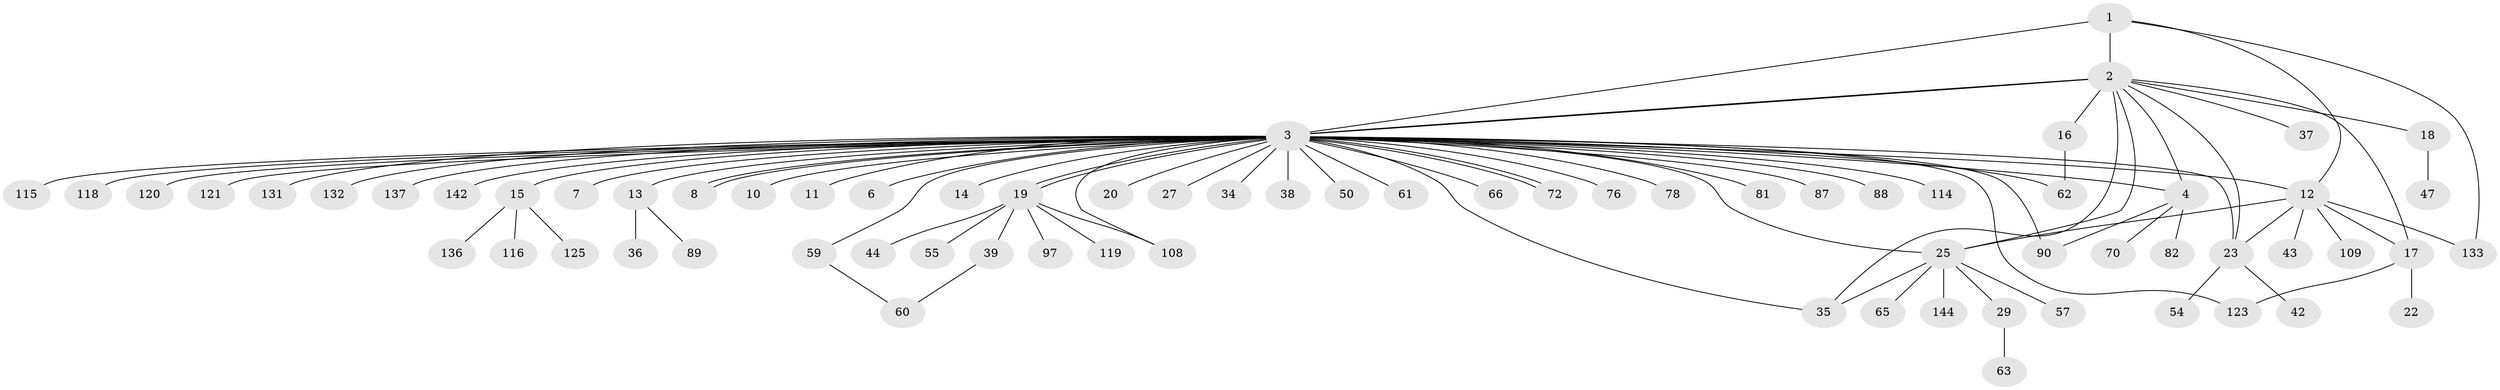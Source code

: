 // original degree distribution, {7: 0.013605442176870748, 17: 0.006802721088435374, 53: 0.006802721088435374, 5: 0.04081632653061224, 1: 0.5510204081632653, 3: 0.1292517006802721, 4: 0.02040816326530612, 2: 0.20408163265306123, 8: 0.013605442176870748, 10: 0.006802721088435374, 6: 0.006802721088435374}
// Generated by graph-tools (version 1.1) at 2025/14/03/09/25 04:14:21]
// undirected, 73 vertices, 92 edges
graph export_dot {
graph [start="1"]
  node [color=gray90,style=filled];
  1 [super="+64+83+110+146"];
  2 [super="+41+26+71+93+140+141+21+24+45"];
  3 [super="+51+5+9+46+49"];
  4;
  6;
  7;
  8 [super="+32"];
  10;
  11 [super="+40"];
  12;
  13;
  14;
  15;
  16;
  17;
  18 [super="+33+73"];
  19 [super="+30"];
  20;
  22;
  23 [super="+52+31+28"];
  25 [super="+69"];
  27;
  29;
  34;
  35 [super="+58+75"];
  36 [super="+48"];
  37;
  38 [super="+113"];
  39;
  42 [super="+53"];
  43;
  44;
  47;
  50;
  54;
  55;
  57 [super="+122"];
  59;
  60 [super="+85"];
  61 [super="+100"];
  62 [super="+91"];
  63;
  65;
  66 [super="+124"];
  70;
  72 [super="+104"];
  76;
  78;
  81;
  82;
  87;
  88;
  89 [super="+99"];
  90 [super="+103"];
  97;
  108;
  109;
  114;
  115;
  116;
  118;
  119;
  120;
  121;
  123 [super="+127"];
  125;
  131;
  132;
  133;
  136;
  137;
  142;
  144;
  1 -- 2 [weight=2];
  1 -- 3;
  1 -- 12;
  1 -- 133;
  2 -- 3 [weight=4];
  2 -- 3;
  2 -- 16 [weight=2];
  2 -- 17;
  2 -- 18;
  2 -- 25;
  2 -- 4;
  2 -- 23;
  2 -- 37;
  2 -- 35;
  3 -- 4;
  3 -- 6;
  3 -- 7;
  3 -- 8;
  3 -- 8;
  3 -- 10;
  3 -- 11;
  3 -- 12;
  3 -- 13;
  3 -- 14;
  3 -- 15 [weight=2];
  3 -- 19 [weight=2];
  3 -- 19;
  3 -- 20;
  3 -- 27;
  3 -- 38;
  3 -- 59;
  3 -- 61;
  3 -- 62;
  3 -- 66;
  3 -- 72;
  3 -- 72;
  3 -- 76;
  3 -- 78;
  3 -- 81;
  3 -- 87;
  3 -- 88;
  3 -- 108;
  3 -- 114;
  3 -- 115;
  3 -- 118;
  3 -- 120;
  3 -- 121;
  3 -- 123 [weight=2];
  3 -- 131;
  3 -- 132;
  3 -- 137;
  3 -- 142;
  3 -- 90;
  3 -- 35;
  3 -- 23;
  3 -- 25;
  3 -- 34;
  3 -- 50;
  4 -- 70;
  4 -- 82;
  4 -- 90;
  12 -- 17;
  12 -- 23;
  12 -- 43;
  12 -- 109;
  12 -- 133;
  12 -- 25;
  13 -- 36;
  13 -- 89;
  15 -- 116;
  15 -- 125;
  15 -- 136;
  16 -- 62;
  17 -- 22;
  17 -- 123 [weight=2];
  18 -- 47;
  19 -- 39;
  19 -- 44;
  19 -- 55;
  19 -- 97;
  19 -- 108;
  19 -- 119;
  23 -- 42;
  23 -- 54;
  25 -- 29;
  25 -- 35;
  25 -- 57;
  25 -- 65;
  25 -- 144;
  29 -- 63;
  39 -- 60;
  59 -- 60;
}
